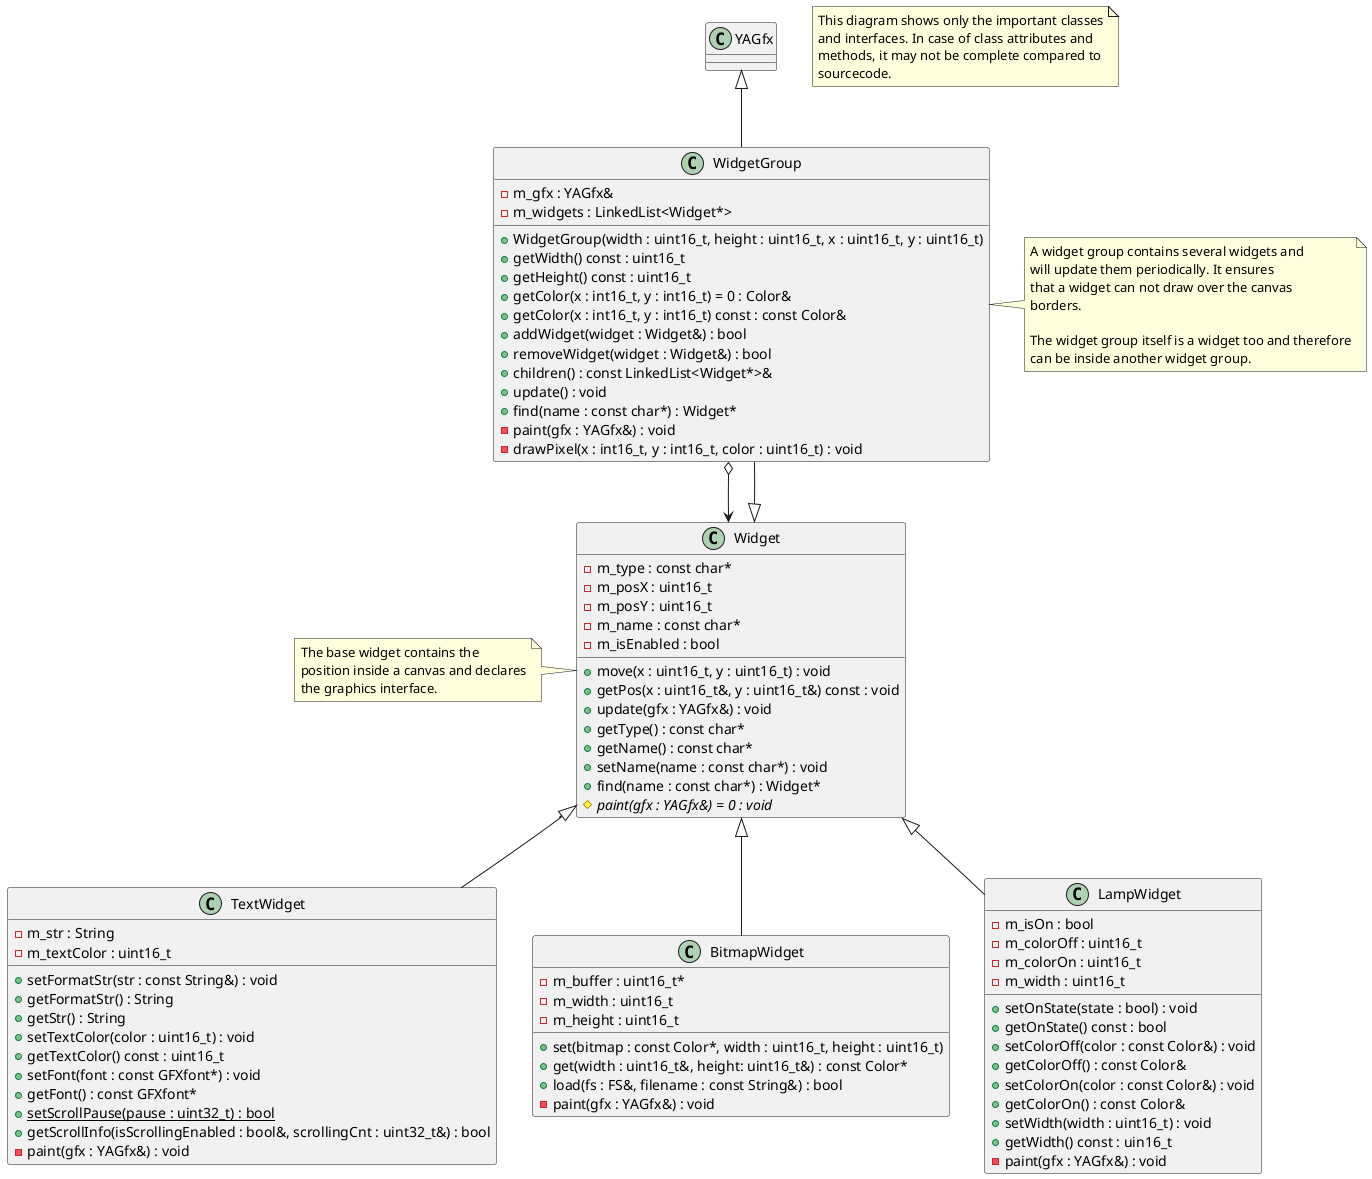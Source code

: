 @startuml

note as N1
    This diagram shows only the important classes
    and interfaces. In case of class attributes and
    methods, it may not be complete compared to
    sourcecode.
end note

class YAGfx

class WidgetGroup {
    - m_gfx : YAGfx&
    - m_widgets : LinkedList<Widget*>
    + WidgetGroup(width : uint16_t, height : uint16_t, x : uint16_t, y : uint16_t)
    + getWidth() const : uint16_t
    + getHeight() const : uint16_t
    + getColor(x : int16_t, y : int16_t) = 0 : Color&
    + getColor(x : int16_t, y : int16_t) const : const Color&
    + addWidget(widget : Widget&) : bool
    + removeWidget(widget : Widget&) : bool
    + children() : const LinkedList<Widget*>&
    + update() : void
    + find(name : const char*) : Widget*
    - paint(gfx : YAGfx&) : void
    - drawPixel(x : int16_t, y : int16_t, color : uint16_t) : void
}

YAGfx <|-- WidgetGroup
Widget <|-- WidgetGroup
WidgetGroup o--> Widget

note right of WidgetGroup
    A widget group contains several widgets and
    will update them periodically. It ensures
    that a widget can not draw over the canvas
    borders.

    The widget group itself is a widget too and therefore
    can be inside another widget group.
end note

class Widget {
    - m_type : const char*
    - m_posX : uint16_t
    - m_posY : uint16_t
    - m_name : const char*
    - m_isEnabled : bool
    + move(x : uint16_t, y : uint16_t) : void
    + getPos(x : uint16_t&, y : uint16_t&) const : void
    + update(gfx : YAGfx&) : void
    + getType() : const char*
    + getName() : const char*
    + setName(name : const char*) : void
    + find(name : const char*) : Widget*
    # {abstract} paint(gfx : YAGfx&) = 0 : void
}

note left of Widget
    The base widget contains the
    position inside a canvas and declares
    the graphics interface.
end note

class TextWidget {
    - m_str : String
    - m_textColor : uint16_t
    + setFormatStr(str : const String&) : void
    + getFormatStr() : String
    + getStr() : String
    + setTextColor(color : uint16_t) : void
    + getTextColor() const : uint16_t
    + setFont(font : const GFXfont*) : void
    + getFont() : const GFXfont*
    + {static} setScrollPause(pause : uint32_t) : bool
    + getScrollInfo(isScrollingEnabled : bool&, scrollingCnt : uint32_t&) : bool
    - paint(gfx : YAGfx&) : void
}

Widget <|-- TextWidget

class BitmapWidget {
    - m_buffer : uint16_t*
    - m_width : uint16_t
    - m_height : uint16_t
    + set(bitmap : const Color*, width : uint16_t, height : uint16_t)
    + get(width : uint16_t&, height: uint16_t&) : const Color*
    + load(fs : FS&, filename : const String&) : bool
    - paint(gfx : YAGfx&) : void
}

Widget <|-- BitmapWidget

class LampWidget {
    - m_isOn : bool
    - m_colorOff : uint16_t
    - m_colorOn : uint16_t
    - m_width : uint16_t
    + setOnState(state : bool) : void
    + getOnState() const : bool
    + setColorOff(color : const Color&) : void
    + getColorOff() : const Color&
    + setColorOn(color : const Color&) : void
    + getColorOn() : const Color&
    + setWidth(width : uint16_t) : void
    + getWidth() const : uin16_t
    - paint(gfx : YAGfx&) : void
}

Widget <|-- LampWidget

@enduml